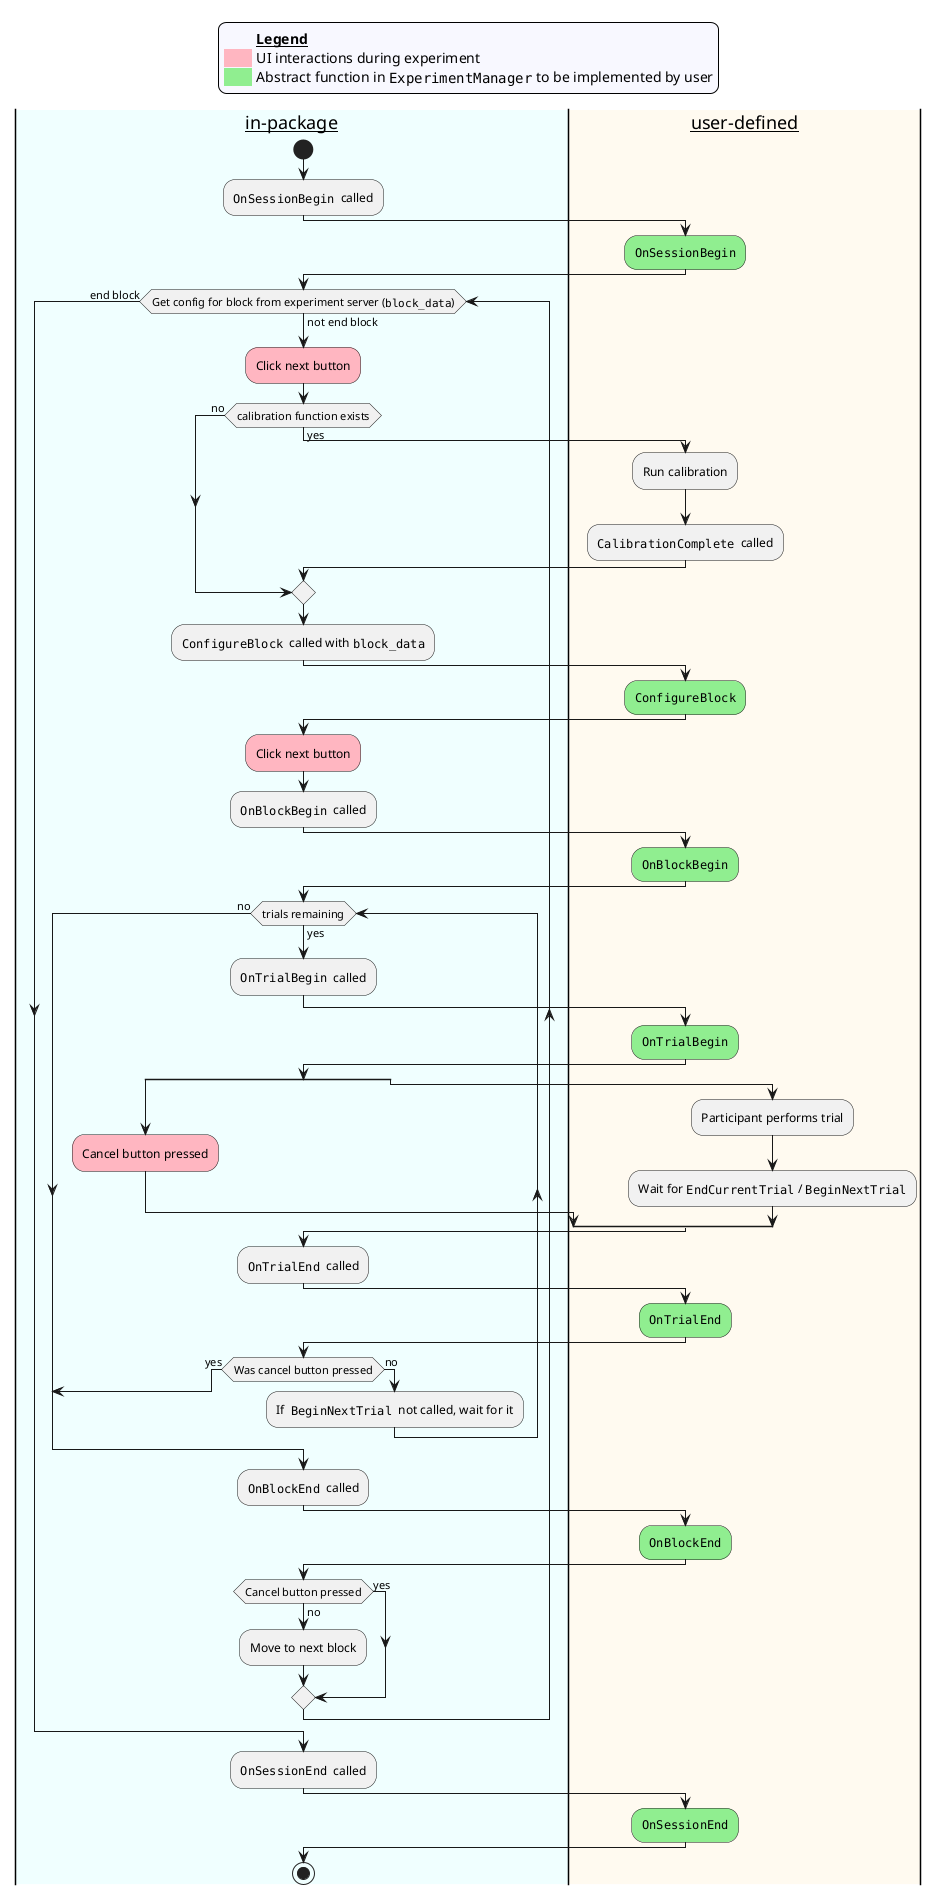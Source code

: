 @startuml
skinparam legend {
  backgroundColor #GhostWhite
  entrySeparator #GhostWhite
}

legend top
  <#GhostWhite,#GhostWhite>|        |= __Legend__ |
  |<#lightpink>   | UI interactions during experiment|
  |<#lightgreen>  | Abstract function in ""ExperimentManager"" to be implemented by user|
endlegend

|__in-package__|
start
:""OnSessionBegin""  called;
|#FloralWhite|__user-defined__|
#lightgreen:""OnSessionBegin"";
|#Azure|__in-package__|

while (Get config for block from experiment server (""block_data"")) is (not end block)

    #lightpink:Click next button;
    if (calibration function exists) then (yes)
        |__user-defined__|
        :Run calibration;
        :""CalibrationComplete""  called;
    else (no)
    endif

    |__in-package__|
    :""ConfigureBlock""  called with ""block_data"";

    |__user-defined__|
    #lightgreen:""ConfigureBlock"";

    |__in-package__|
    #lightpink:Click next button;
    :""OnBlockBegin""  called;

    |__user-defined__|
    #lightgreen:""OnBlockBegin"";

    |__in-package__|
    while (trials remaining) is (yes)

        :""OnTrialBegin""  called;

        |__user-defined__|
        #lightgreen:""OnTrialBegin"";

        split
            |__in-package__|
            #lightpink:Cancel button pressed;
        split again
            |__user-defined__|
            :Participant performs trial;
            :Wait for ""EndCurrentTrial"" / ""BeginNextTrial"";
        end split

        |__in-package__|
        :""OnTrialEnd""  called;

        |__user-defined__|
        #lightgreen:""OnTrialEnd"";

        |__in-package__|
        if (Was cancel button pressed) then (yes)
            break
        else (no)
            :If  ""BeginNextTrial""  not called, wait for it;
        endif
    endwhile (no)

    :""OnBlockEnd""  called;

    |__user-defined__|
    #lightgreen:""OnBlockEnd"";

    |__in-package__|
    if (Cancel button pressed) then (no)
        :Move to next block;
    else (yes)
    endif

endwhile (end block)

:""OnSessionEnd""  called;

|__user-defined__|
#lightgreen:""OnSessionEnd"";

|__in-package__|
stop
@enduml

